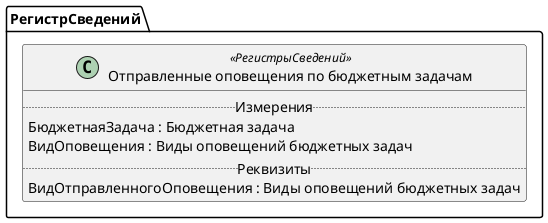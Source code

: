 ﻿@startuml ОтправленныеОповещенияПоБюджетнымЗадачам
'!include templates.wsd
'..\include templates.wsd
class РегистрСведений.ОтправленныеОповещенияПоБюджетнымЗадачам as "Отправленные оповещения по бюджетным задачам" <<РегистрыСведений>>
{
..Измерения..
БюджетнаяЗадача : Бюджетная задача
ВидОповещения : Виды оповещений бюджетных задач
..Реквизиты..
ВидОтправленногоОповещения : Виды оповещений бюджетных задач
}
@enduml
